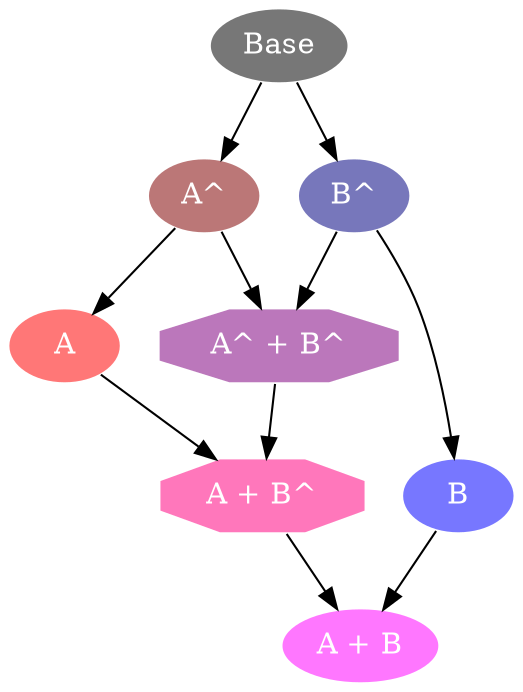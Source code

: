 digraph {
    bgcolor="invis"

    node [style="filled" fontcolor="white", color="white"]

    Base [fillcolor="#777777"]
    A1 [fillcolor="#BB7777" label="A^"]
    A [fillcolor="#FF7777"]
    B1 [fillcolor="#7777BB" label="B^"]
    B [fillcolor="#7777FF"]
    AB [fillcolor="#FF77FF" label="A + B"]

    A1B1 [fillcolor="#BB77BB" label="A^ + B^" shape="octagon"]
    AB1 [fillcolor="#FF77BB" label="A + B^" shape="octagon"]

    Base -> A1
    A1 -> A
    Base -> B1
    B1 -> B

    A1 -> A1B1
    B1 -> A1B1
    A -> AB1
    A1B1 -> AB1

    AB1 -> AB
    B -> AB
}
